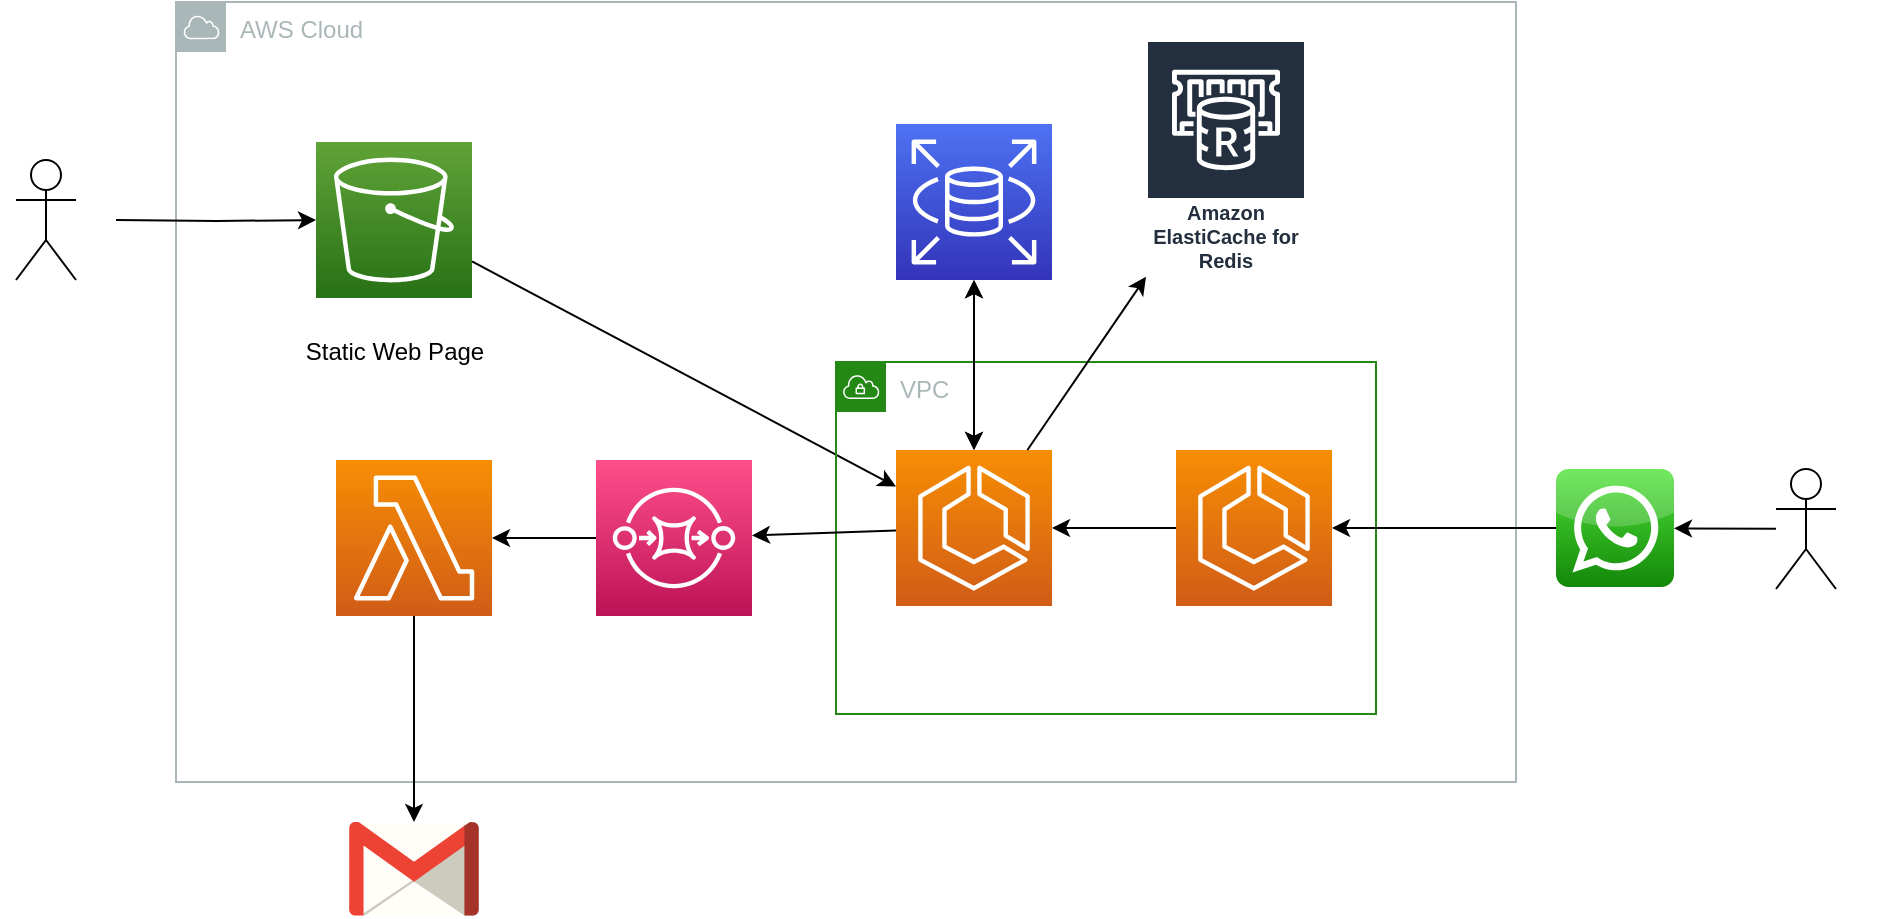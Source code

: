 <mxfile>
    <diagram name="Page-1" id="i1ANjgM6WaXB3Nc_8lk7">
        <mxGraphModel dx="1013" dy="599" grid="1" gridSize="10" guides="1" tooltips="1" connect="1" arrows="1" fold="1" page="1" pageScale="1" pageWidth="827" pageHeight="1169" math="0" shadow="0">
            <root>
                <mxCell id="0"/>
                <mxCell id="1" parent="0"/>
                <mxCell id="yO7XN13v6FAzA_9QDOuW-10" value="AWS Cloud" style="sketch=0;outlineConnect=0;gradientColor=none;html=1;whiteSpace=wrap;fontSize=12;fontStyle=0;shape=mxgraph.aws4.group;grIcon=mxgraph.aws4.group_aws_cloud;strokeColor=#AAB7B8;fillColor=none;verticalAlign=top;align=left;spacingLeft=30;fontColor=#AAB7B8;dashed=0;" parent="1" vertex="1">
                    <mxGeometry x="100" y="80" width="670" height="390" as="geometry"/>
                </mxCell>
                <mxCell id="21" style="edgeStyle=none;html=1;fontColor=#FFFFFF;startArrow=none;startFill=0;" parent="1" source="yO7XN13v6FAzA_9QDOuW-1" target="yO7XN13v6FAzA_9QDOuW-3" edge="1">
                    <mxGeometry relative="1" as="geometry"/>
                </mxCell>
                <mxCell id="yO7XN13v6FAzA_9QDOuW-1" value="" style="sketch=0;points=[[0,0,0],[0.25,0,0],[0.5,0,0],[0.75,0,0],[1,0,0],[0,1,0],[0.25,1,0],[0.5,1,0],[0.75,1,0],[1,1,0],[0,0.25,0],[0,0.5,0],[0,0.75,0],[1,0.25,0],[1,0.5,0],[1,0.75,0]];outlineConnect=0;fontColor=#232F3E;gradientColor=#60A337;gradientDirection=north;fillColor=#277116;strokeColor=#ffffff;dashed=0;verticalLabelPosition=bottom;verticalAlign=top;align=center;html=1;fontSize=12;fontStyle=0;aspect=fixed;shape=mxgraph.aws4.resourceIcon;resIcon=mxgraph.aws4.s3;" parent="1" vertex="1">
                    <mxGeometry x="170" y="150" width="78" height="78" as="geometry"/>
                </mxCell>
                <mxCell id="yO7XN13v6FAzA_9QDOuW-2" value="Static Web Page" style="text;html=1;align=center;verticalAlign=middle;resizable=0;points=[];autosize=1;strokeColor=none;fillColor=none;" parent="1" vertex="1">
                    <mxGeometry x="154" y="240" width="110" height="30" as="geometry"/>
                </mxCell>
                <mxCell id="23" style="edgeStyle=none;html=1;fontColor=#FFFFFF;startArrow=none;startFill=0;" parent="1" source="yO7XN13v6FAzA_9QDOuW-4" target="22" edge="1">
                    <mxGeometry relative="1" as="geometry"/>
                </mxCell>
                <mxCell id="yO7XN13v6FAzA_9QDOuW-4" value="&lt;font color=&quot;#ffffff&quot;&gt;Email Send&lt;/font&gt;" style="sketch=0;points=[[0,0,0],[0.25,0,0],[0.5,0,0],[0.75,0,0],[1,0,0],[0,1,0],[0.25,1,0],[0.5,1,0],[0.75,1,0],[1,1,0],[0,0.25,0],[0,0.5,0],[0,0.75,0],[1,0.25,0],[1,0.5,0],[1,0.75,0]];outlineConnect=0;fontColor=#232F3E;gradientColor=#F78E04;gradientDirection=north;fillColor=#D05C17;strokeColor=#ffffff;dashed=0;verticalLabelPosition=bottom;verticalAlign=top;align=center;html=1;fontSize=12;fontStyle=0;aspect=fixed;shape=mxgraph.aws4.resourceIcon;resIcon=mxgraph.aws4.lambda;" parent="1" vertex="1">
                    <mxGeometry x="180" y="309" width="78" height="78" as="geometry"/>
                </mxCell>
                <mxCell id="k2Ombi2eaDHnZ2nPI9dW-2" style="edgeStyle=orthogonalEdgeStyle;rounded=0;orthogonalLoop=1;jettySize=auto;html=1;" parent="1" target="yO7XN13v6FAzA_9QDOuW-1" edge="1">
                    <mxGeometry relative="1" as="geometry">
                        <mxPoint x="70" y="189" as="sourcePoint"/>
                    </mxGeometry>
                </mxCell>
                <mxCell id="7" style="edgeStyle=none;html=1;fontColor=#FFFFFF;startArrow=classic;startFill=1;" parent="1" source="yO7XN13v6FAzA_9QDOuW-9" target="yO7XN13v6FAzA_9QDOuW-3" edge="1">
                    <mxGeometry relative="1" as="geometry"/>
                </mxCell>
                <mxCell id="yO7XN13v6FAzA_9QDOuW-9" value="" style="sketch=0;points=[[0,0,0],[0.25,0,0],[0.5,0,0],[0.75,0,0],[1,0,0],[0,1,0],[0.25,1,0],[0.5,1,0],[0.75,1,0],[1,1,0],[0,0.25,0],[0,0.5,0],[0,0.75,0],[1,0.25,0],[1,0.5,0],[1,0.75,0]];outlineConnect=0;fontColor=#232F3E;gradientColor=#4D72F3;gradientDirection=north;fillColor=#3334B9;strokeColor=#ffffff;dashed=0;verticalLabelPosition=bottom;verticalAlign=top;align=center;html=1;fontSize=12;fontStyle=0;aspect=fixed;shape=mxgraph.aws4.resourceIcon;resIcon=mxgraph.aws4.rds;" parent="1" vertex="1">
                    <mxGeometry x="460" y="141" width="78" height="78" as="geometry"/>
                </mxCell>
                <mxCell id="yO7XN13v6FAzA_9QDOuW-11" value="VPC" style="points=[[0,0],[0.25,0],[0.5,0],[0.75,0],[1,0],[1,0.25],[1,0.5],[1,0.75],[1,1],[0.75,1],[0.5,1],[0.25,1],[0,1],[0,0.75],[0,0.5],[0,0.25]];outlineConnect=0;gradientColor=none;html=1;whiteSpace=wrap;fontSize=12;fontStyle=0;container=1;pointerEvents=0;collapsible=0;recursiveResize=0;shape=mxgraph.aws4.group;grIcon=mxgraph.aws4.group_vpc;strokeColor=#248814;fillColor=none;verticalAlign=top;align=left;spacingLeft=30;fontColor=#AAB7B8;dashed=0;" parent="1" vertex="1">
                    <mxGeometry x="430" y="260" width="270" height="176" as="geometry"/>
                </mxCell>
                <mxCell id="10" style="edgeStyle=none;html=1;fontColor=#FFFFFF;" parent="yO7XN13v6FAzA_9QDOuW-11" source="k2Ombi2eaDHnZ2nPI9dW-1" target="yO7XN13v6FAzA_9QDOuW-3" edge="1">
                    <mxGeometry relative="1" as="geometry"/>
                </mxCell>
                <mxCell id="k2Ombi2eaDHnZ2nPI9dW-1" value="&lt;font color=&quot;#ffffff&quot;&gt;Go whatsapp&lt;/font&gt;" style="sketch=0;points=[[0,0,0],[0.25,0,0],[0.5,0,0],[0.75,0,0],[1,0,0],[0,1,0],[0.25,1,0],[0.5,1,0],[0.75,1,0],[1,1,0],[0,0.25,0],[0,0.5,0],[0,0.75,0],[1,0.25,0],[1,0.5,0],[1,0.75,0]];outlineConnect=0;fontColor=#232F3E;gradientColor=#F78E04;gradientDirection=north;fillColor=#D05C17;strokeColor=#ffffff;dashed=0;verticalLabelPosition=bottom;verticalAlign=top;align=center;html=1;fontSize=12;fontStyle=0;aspect=fixed;shape=mxgraph.aws4.resourceIcon;resIcon=mxgraph.aws4.ecs;" parent="yO7XN13v6FAzA_9QDOuW-11" vertex="1">
                    <mxGeometry x="170" y="44" width="78" height="78" as="geometry"/>
                </mxCell>
                <mxCell id="yO7XN13v6FAzA_9QDOuW-3" value="&lt;font color=&quot;#ffffff&quot;&gt;FastApi Backend&lt;/font&gt;" style="sketch=0;points=[[0,0,0],[0.25,0,0],[0.5,0,0],[0.75,0,0],[1,0,0],[0,1,0],[0.25,1,0],[0.5,1,0],[0.75,1,0],[1,1,0],[0,0.25,0],[0,0.5,0],[0,0.75,0],[1,0.25,0],[1,0.5,0],[1,0.75,0]];outlineConnect=0;fontColor=#232F3E;gradientColor=#F78E04;gradientDirection=north;fillColor=#D05C17;strokeColor=#ffffff;dashed=0;verticalLabelPosition=bottom;verticalAlign=top;align=center;html=1;fontSize=12;fontStyle=0;aspect=fixed;shape=mxgraph.aws4.resourceIcon;resIcon=mxgraph.aws4.ecs;" parent="yO7XN13v6FAzA_9QDOuW-11" vertex="1">
                    <mxGeometry x="30" y="44" width="78" height="78" as="geometry"/>
                </mxCell>
                <mxCell id="2" value="Amazon ElastiCache for Redis" style="sketch=0;outlineConnect=0;fontColor=#232F3E;gradientColor=none;strokeColor=#ffffff;fillColor=#232F3E;dashed=0;verticalLabelPosition=middle;verticalAlign=bottom;align=center;html=1;whiteSpace=wrap;fontSize=10;fontStyle=1;spacing=3;shape=mxgraph.aws4.productIcon;prIcon=mxgraph.aws4.elasticache_for_redis;" parent="1" vertex="1">
                    <mxGeometry x="585" y="99" width="80" height="120" as="geometry"/>
                </mxCell>
                <mxCell id="9" style="edgeStyle=none;html=1;fontColor=#FFFFFF;" parent="1" source="3" target="yO7XN13v6FAzA_9QDOuW-4" edge="1">
                    <mxGeometry relative="1" as="geometry"/>
                </mxCell>
                <mxCell id="3" value="" style="sketch=0;points=[[0,0,0],[0.25,0,0],[0.5,0,0],[0.75,0,0],[1,0,0],[0,1,0],[0.25,1,0],[0.5,1,0],[0.75,1,0],[1,1,0],[0,0.25,0],[0,0.5,0],[0,0.75,0],[1,0.25,0],[1,0.5,0],[1,0.75,0]];outlineConnect=0;fontColor=#232F3E;gradientColor=#FF4F8B;gradientDirection=north;fillColor=#BC1356;strokeColor=#ffffff;dashed=0;verticalLabelPosition=bottom;verticalAlign=top;align=center;html=1;fontSize=12;fontStyle=0;aspect=fixed;shape=mxgraph.aws4.resourceIcon;resIcon=mxgraph.aws4.sqs;" parent="1" vertex="1">
                    <mxGeometry x="310" y="309" width="78" height="78" as="geometry"/>
                </mxCell>
                <mxCell id="6" style="edgeStyle=none;html=1;fontColor=#FFFFFF;" parent="1" source="yO7XN13v6FAzA_9QDOuW-3" target="2" edge="1">
                    <mxGeometry relative="1" as="geometry"/>
                </mxCell>
                <mxCell id="8" style="edgeStyle=none;html=1;fontColor=#FFFFFF;" parent="1" source="yO7XN13v6FAzA_9QDOuW-3" target="3" edge="1">
                    <mxGeometry relative="1" as="geometry"/>
                </mxCell>
                <mxCell id="11" value="" style="edgeStyle=none;html=1;fontColor=#FFFFFF;startArrow=classic;startFill=1;" parent="1" source="yO7XN13v6FAzA_9QDOuW-3" target="yO7XN13v6FAzA_9QDOuW-9" edge="1">
                    <mxGeometry relative="1" as="geometry"/>
                </mxCell>
                <mxCell id="19" style="edgeStyle=none;html=1;fontColor=#FFFFFF;startArrow=none;startFill=0;" parent="1" source="12" target="k2Ombi2eaDHnZ2nPI9dW-1" edge="1">
                    <mxGeometry relative="1" as="geometry"/>
                </mxCell>
                <mxCell id="12" value="" style="dashed=0;outlineConnect=0;html=1;align=center;labelPosition=center;verticalLabelPosition=bottom;verticalAlign=top;shape=mxgraph.webicons.whatsapp;fillColor=#4FE238;gradientColor=#138709;fontColor=#FFFFFF;" parent="1" vertex="1">
                    <mxGeometry x="790" y="313.5" width="59" height="59" as="geometry"/>
                </mxCell>
                <mxCell id="18" style="edgeStyle=none;html=1;fontColor=#FFFFFF;startArrow=none;startFill=0;" parent="1" source="13" target="12" edge="1">
                    <mxGeometry relative="1" as="geometry"/>
                </mxCell>
                <mxCell id="13" value="Cellphone User" style="shape=umlActor;verticalLabelPosition=bottom;verticalAlign=top;html=1;outlineConnect=0;fontColor=#FFFFFF;" parent="1" vertex="1">
                    <mxGeometry x="900" y="313.5" width="30" height="60" as="geometry"/>
                </mxCell>
                <mxCell id="14" value="PC User" style="shape=umlActor;verticalLabelPosition=bottom;verticalAlign=top;html=1;outlineConnect=0;fontColor=#FFFFFF;" parent="1" vertex="1">
                    <mxGeometry x="20" y="159" width="30" height="60" as="geometry"/>
                </mxCell>
                <mxCell id="22" value="" style="dashed=0;outlineConnect=0;html=1;align=center;labelPosition=center;verticalLabelPosition=bottom;verticalAlign=top;shape=mxgraph.weblogos.gmail;fontColor=#FFFFFF;" parent="1" vertex="1">
                    <mxGeometry x="186.6" y="490" width="64.8" height="46.8" as="geometry"/>
                </mxCell>
            </root>
        </mxGraphModel>
    </diagram>
</mxfile>